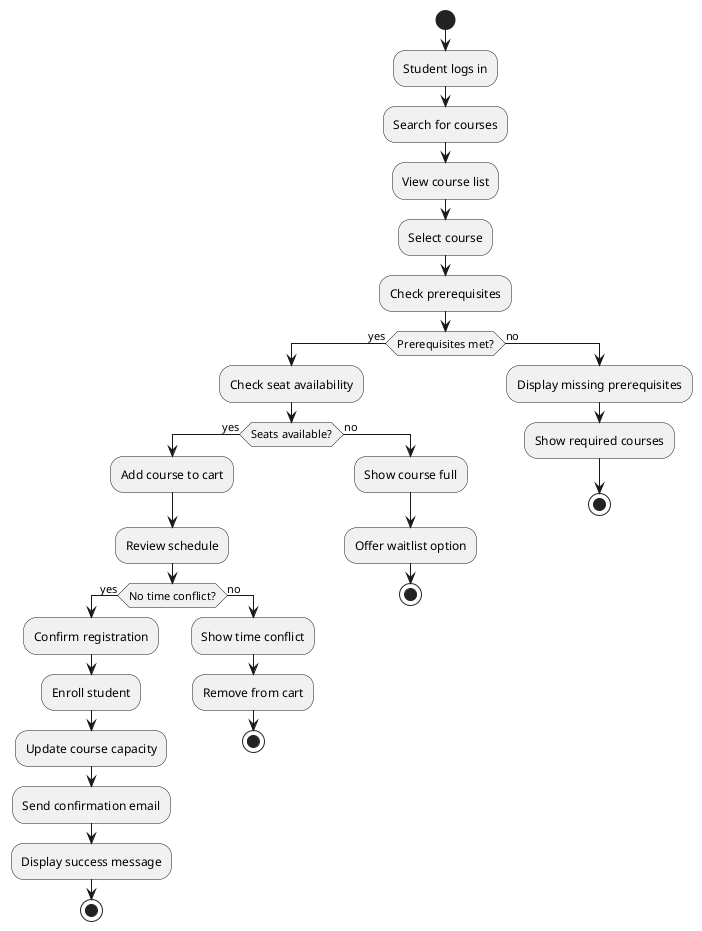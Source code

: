 @startuml Course - Register Course

start

:Student logs in;
:Search for courses;
:View course list;
:Select course;

:Check prerequisites;

if (Prerequisites met?) then (yes)
    :Check seat availability;

    if (Seats available?) then (yes)
        :Add course to cart;
        :Review schedule;

        if (No time conflict?) then (yes)
            :Confirm registration;
            :Enroll student;
            :Update course capacity;
            :Send confirmation email;
            :Display success message;
            stop
        else (no)
            :Show time conflict;
            :Remove from cart;
            stop
        endif
    else (no)
        :Show course full;
        :Offer waitlist option;
        stop
    endif
else (no)
    :Display missing prerequisites;
    :Show required courses;
    stop
endif

@enduml

